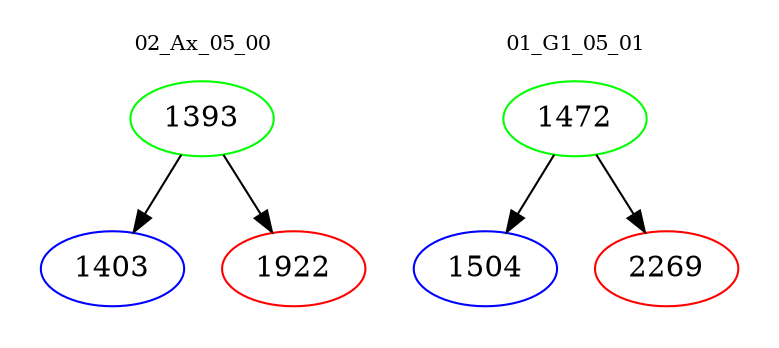 digraph{
subgraph cluster_0 {
color = white
label = "02_Ax_05_00";
fontsize=10;
T0_1393 [label="1393", color="green"]
T0_1393 -> T0_1403 [color="black"]
T0_1403 [label="1403", color="blue"]
T0_1393 -> T0_1922 [color="black"]
T0_1922 [label="1922", color="red"]
}
subgraph cluster_1 {
color = white
label = "01_G1_05_01";
fontsize=10;
T1_1472 [label="1472", color="green"]
T1_1472 -> T1_1504 [color="black"]
T1_1504 [label="1504", color="blue"]
T1_1472 -> T1_2269 [color="black"]
T1_2269 [label="2269", color="red"]
}
}

